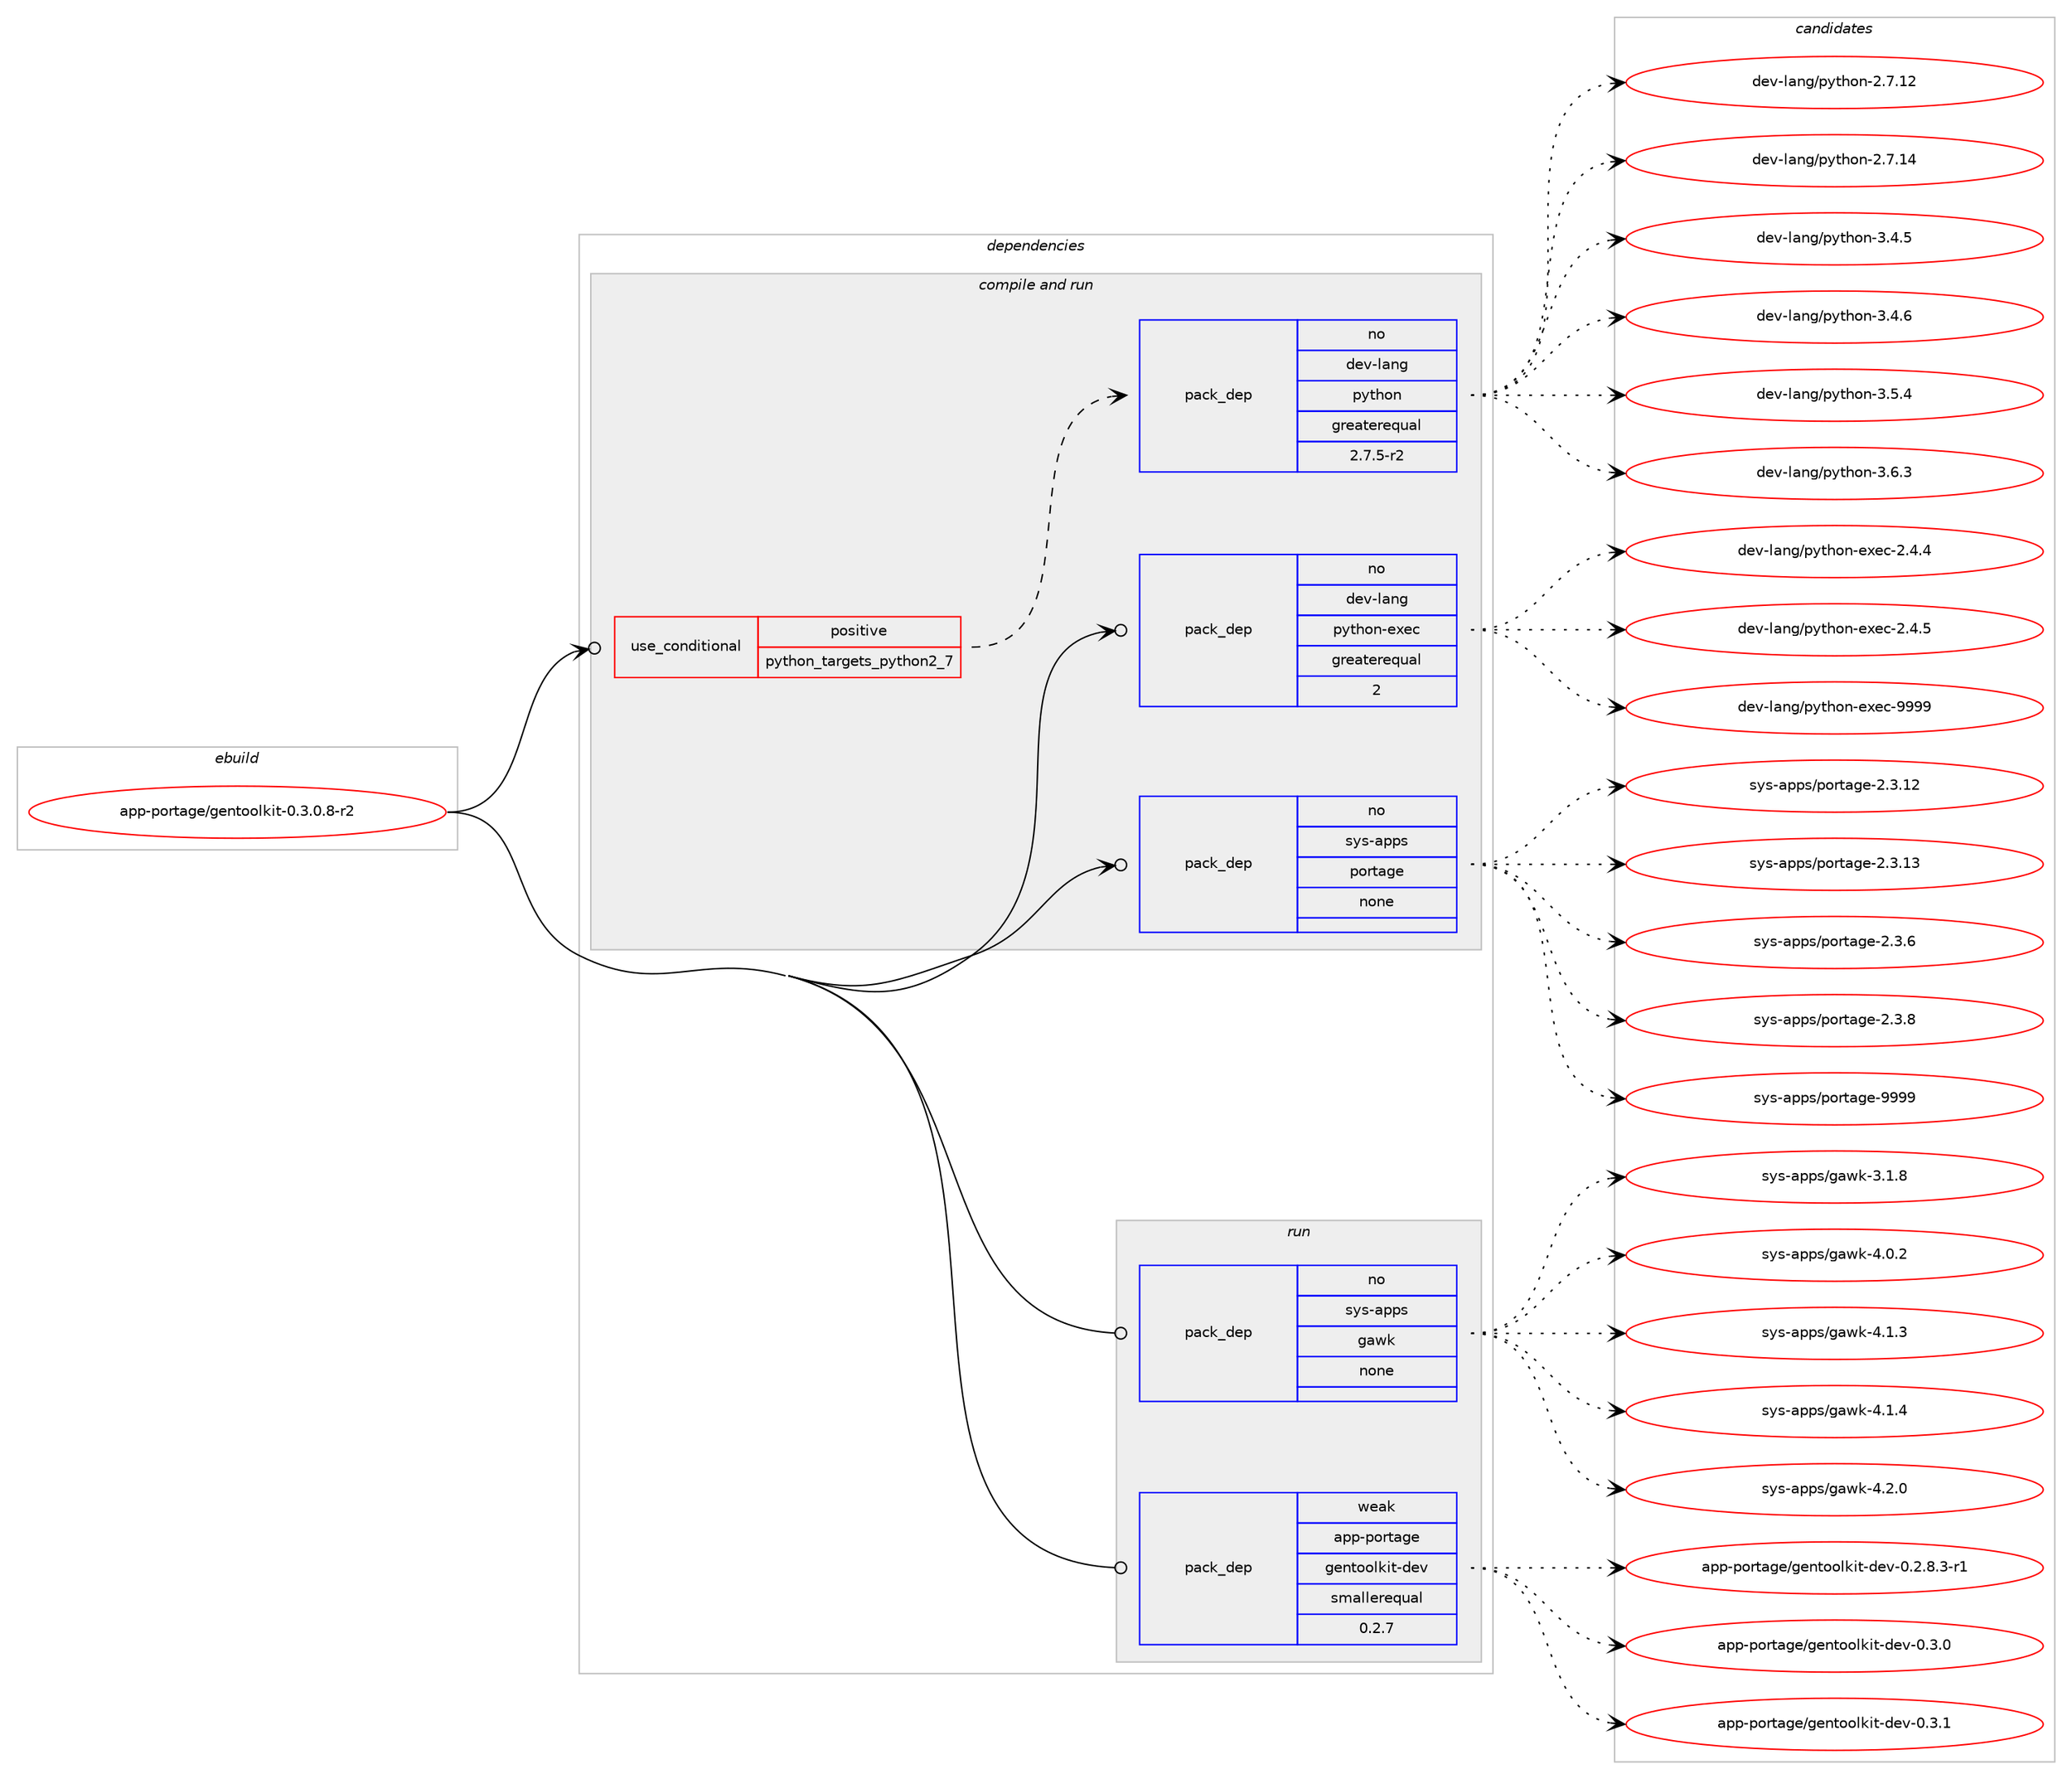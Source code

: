 digraph prolog {

# *************
# Graph options
# *************

newrank=true;
concentrate=true;
compound=true;
graph [rankdir=LR,fontname=Helvetica,fontsize=10,ranksep=1.5];#, ranksep=2.5, nodesep=0.2];
edge  [arrowhead=vee];
node  [fontname=Helvetica,fontsize=10];

# **********
# The ebuild
# **********

subgraph cluster_leftcol {
color=gray;
rank=same;
label=<<i>ebuild</i>>;
id [label="app-portage/gentoolkit-0.3.0.8-r2", color=red, width=4, href="../app-portage/gentoolkit-0.3.0.8-r2.svg"];
}

# ****************
# The dependencies
# ****************

subgraph cluster_midcol {
color=gray;
label=<<i>dependencies</i>>;
subgraph cluster_compile {
fillcolor="#eeeeee";
style=filled;
label=<<i>compile</i>>;
}
subgraph cluster_compileandrun {
fillcolor="#eeeeee";
style=filled;
label=<<i>compile and run</i>>;
subgraph cond13917 {
dependency53786 [label=<<TABLE BORDER="0" CELLBORDER="1" CELLSPACING="0" CELLPADDING="4"><TR><TD ROWSPAN="3" CELLPADDING="10">use_conditional</TD></TR><TR><TD>positive</TD></TR><TR><TD>python_targets_python2_7</TD></TR></TABLE>>, shape=none, color=red];
subgraph pack38903 {
dependency53787 [label=<<TABLE BORDER="0" CELLBORDER="1" CELLSPACING="0" CELLPADDING="4" WIDTH="220"><TR><TD ROWSPAN="6" CELLPADDING="30">pack_dep</TD></TR><TR><TD WIDTH="110">no</TD></TR><TR><TD>dev-lang</TD></TR><TR><TD>python</TD></TR><TR><TD>greaterequal</TD></TR><TR><TD>2.7.5-r2</TD></TR></TABLE>>, shape=none, color=blue];
}
dependency53786:e -> dependency53787:w [weight=20,style="dashed",arrowhead="vee"];
}
id:e -> dependency53786:w [weight=20,style="solid",arrowhead="odotvee"];
subgraph pack38904 {
dependency53788 [label=<<TABLE BORDER="0" CELLBORDER="1" CELLSPACING="0" CELLPADDING="4" WIDTH="220"><TR><TD ROWSPAN="6" CELLPADDING="30">pack_dep</TD></TR><TR><TD WIDTH="110">no</TD></TR><TR><TD>dev-lang</TD></TR><TR><TD>python-exec</TD></TR><TR><TD>greaterequal</TD></TR><TR><TD>2</TD></TR></TABLE>>, shape=none, color=blue];
}
id:e -> dependency53788:w [weight=20,style="solid",arrowhead="odotvee"];
subgraph pack38905 {
dependency53789 [label=<<TABLE BORDER="0" CELLBORDER="1" CELLSPACING="0" CELLPADDING="4" WIDTH="220"><TR><TD ROWSPAN="6" CELLPADDING="30">pack_dep</TD></TR><TR><TD WIDTH="110">no</TD></TR><TR><TD>sys-apps</TD></TR><TR><TD>portage</TD></TR><TR><TD>none</TD></TR><TR><TD></TD></TR></TABLE>>, shape=none, color=blue];
}
id:e -> dependency53789:w [weight=20,style="solid",arrowhead="odotvee"];
}
subgraph cluster_run {
fillcolor="#eeeeee";
style=filled;
label=<<i>run</i>>;
subgraph pack38906 {
dependency53790 [label=<<TABLE BORDER="0" CELLBORDER="1" CELLSPACING="0" CELLPADDING="4" WIDTH="220"><TR><TD ROWSPAN="6" CELLPADDING="30">pack_dep</TD></TR><TR><TD WIDTH="110">no</TD></TR><TR><TD>sys-apps</TD></TR><TR><TD>gawk</TD></TR><TR><TD>none</TD></TR><TR><TD></TD></TR></TABLE>>, shape=none, color=blue];
}
id:e -> dependency53790:w [weight=20,style="solid",arrowhead="odot"];
subgraph pack38907 {
dependency53791 [label=<<TABLE BORDER="0" CELLBORDER="1" CELLSPACING="0" CELLPADDING="4" WIDTH="220"><TR><TD ROWSPAN="6" CELLPADDING="30">pack_dep</TD></TR><TR><TD WIDTH="110">weak</TD></TR><TR><TD>app-portage</TD></TR><TR><TD>gentoolkit-dev</TD></TR><TR><TD>smallerequal</TD></TR><TR><TD>0.2.7</TD></TR></TABLE>>, shape=none, color=blue];
}
id:e -> dependency53791:w [weight=20,style="solid",arrowhead="odot"];
}
}

# **************
# The candidates
# **************

subgraph cluster_choices {
rank=same;
color=gray;
label=<<i>candidates</i>>;

subgraph choice38903 {
color=black;
nodesep=1;
choice10010111845108971101034711212111610411111045504655464950 [label="dev-lang/python-2.7.12", color=red, width=4,href="../dev-lang/python-2.7.12.svg"];
choice10010111845108971101034711212111610411111045504655464952 [label="dev-lang/python-2.7.14", color=red, width=4,href="../dev-lang/python-2.7.14.svg"];
choice100101118451089711010347112121116104111110455146524653 [label="dev-lang/python-3.4.5", color=red, width=4,href="../dev-lang/python-3.4.5.svg"];
choice100101118451089711010347112121116104111110455146524654 [label="dev-lang/python-3.4.6", color=red, width=4,href="../dev-lang/python-3.4.6.svg"];
choice100101118451089711010347112121116104111110455146534652 [label="dev-lang/python-3.5.4", color=red, width=4,href="../dev-lang/python-3.5.4.svg"];
choice100101118451089711010347112121116104111110455146544651 [label="dev-lang/python-3.6.3", color=red, width=4,href="../dev-lang/python-3.6.3.svg"];
dependency53787:e -> choice10010111845108971101034711212111610411111045504655464950:w [style=dotted,weight="100"];
dependency53787:e -> choice10010111845108971101034711212111610411111045504655464952:w [style=dotted,weight="100"];
dependency53787:e -> choice100101118451089711010347112121116104111110455146524653:w [style=dotted,weight="100"];
dependency53787:e -> choice100101118451089711010347112121116104111110455146524654:w [style=dotted,weight="100"];
dependency53787:e -> choice100101118451089711010347112121116104111110455146534652:w [style=dotted,weight="100"];
dependency53787:e -> choice100101118451089711010347112121116104111110455146544651:w [style=dotted,weight="100"];
}
subgraph choice38904 {
color=black;
nodesep=1;
choice1001011184510897110103471121211161041111104510112010199455046524652 [label="dev-lang/python-exec-2.4.4", color=red, width=4,href="../dev-lang/python-exec-2.4.4.svg"];
choice1001011184510897110103471121211161041111104510112010199455046524653 [label="dev-lang/python-exec-2.4.5", color=red, width=4,href="../dev-lang/python-exec-2.4.5.svg"];
choice10010111845108971101034711212111610411111045101120101994557575757 [label="dev-lang/python-exec-9999", color=red, width=4,href="../dev-lang/python-exec-9999.svg"];
dependency53788:e -> choice1001011184510897110103471121211161041111104510112010199455046524652:w [style=dotted,weight="100"];
dependency53788:e -> choice1001011184510897110103471121211161041111104510112010199455046524653:w [style=dotted,weight="100"];
dependency53788:e -> choice10010111845108971101034711212111610411111045101120101994557575757:w [style=dotted,weight="100"];
}
subgraph choice38905 {
color=black;
nodesep=1;
choice1151211154597112112115471121111141169710310145504651464950 [label="sys-apps/portage-2.3.12", color=red, width=4,href="../sys-apps/portage-2.3.12.svg"];
choice1151211154597112112115471121111141169710310145504651464951 [label="sys-apps/portage-2.3.13", color=red, width=4,href="../sys-apps/portage-2.3.13.svg"];
choice11512111545971121121154711211111411697103101455046514654 [label="sys-apps/portage-2.3.6", color=red, width=4,href="../sys-apps/portage-2.3.6.svg"];
choice11512111545971121121154711211111411697103101455046514656 [label="sys-apps/portage-2.3.8", color=red, width=4,href="../sys-apps/portage-2.3.8.svg"];
choice115121115459711211211547112111114116971031014557575757 [label="sys-apps/portage-9999", color=red, width=4,href="../sys-apps/portage-9999.svg"];
dependency53789:e -> choice1151211154597112112115471121111141169710310145504651464950:w [style=dotted,weight="100"];
dependency53789:e -> choice1151211154597112112115471121111141169710310145504651464951:w [style=dotted,weight="100"];
dependency53789:e -> choice11512111545971121121154711211111411697103101455046514654:w [style=dotted,weight="100"];
dependency53789:e -> choice11512111545971121121154711211111411697103101455046514656:w [style=dotted,weight="100"];
dependency53789:e -> choice115121115459711211211547112111114116971031014557575757:w [style=dotted,weight="100"];
}
subgraph choice38906 {
color=black;
nodesep=1;
choice11512111545971121121154710397119107455146494656 [label="sys-apps/gawk-3.1.8", color=red, width=4,href="../sys-apps/gawk-3.1.8.svg"];
choice11512111545971121121154710397119107455246484650 [label="sys-apps/gawk-4.0.2", color=red, width=4,href="../sys-apps/gawk-4.0.2.svg"];
choice11512111545971121121154710397119107455246494651 [label="sys-apps/gawk-4.1.3", color=red, width=4,href="../sys-apps/gawk-4.1.3.svg"];
choice11512111545971121121154710397119107455246494652 [label="sys-apps/gawk-4.1.4", color=red, width=4,href="../sys-apps/gawk-4.1.4.svg"];
choice11512111545971121121154710397119107455246504648 [label="sys-apps/gawk-4.2.0", color=red, width=4,href="../sys-apps/gawk-4.2.0.svg"];
dependency53790:e -> choice11512111545971121121154710397119107455146494656:w [style=dotted,weight="100"];
dependency53790:e -> choice11512111545971121121154710397119107455246484650:w [style=dotted,weight="100"];
dependency53790:e -> choice11512111545971121121154710397119107455246494651:w [style=dotted,weight="100"];
dependency53790:e -> choice11512111545971121121154710397119107455246494652:w [style=dotted,weight="100"];
dependency53790:e -> choice11512111545971121121154710397119107455246504648:w [style=dotted,weight="100"];
}
subgraph choice38907 {
color=black;
nodesep=1;
choice971121124511211111411697103101471031011101161111111081071051164510010111845484650465646514511449 [label="app-portage/gentoolkit-dev-0.2.8.3-r1", color=red, width=4,href="../app-portage/gentoolkit-dev-0.2.8.3-r1.svg"];
choice9711211245112111114116971031014710310111011611111110810710511645100101118454846514648 [label="app-portage/gentoolkit-dev-0.3.0", color=red, width=4,href="../app-portage/gentoolkit-dev-0.3.0.svg"];
choice9711211245112111114116971031014710310111011611111110810710511645100101118454846514649 [label="app-portage/gentoolkit-dev-0.3.1", color=red, width=4,href="../app-portage/gentoolkit-dev-0.3.1.svg"];
dependency53791:e -> choice971121124511211111411697103101471031011101161111111081071051164510010111845484650465646514511449:w [style=dotted,weight="100"];
dependency53791:e -> choice9711211245112111114116971031014710310111011611111110810710511645100101118454846514648:w [style=dotted,weight="100"];
dependency53791:e -> choice9711211245112111114116971031014710310111011611111110810710511645100101118454846514649:w [style=dotted,weight="100"];
}
}

}
